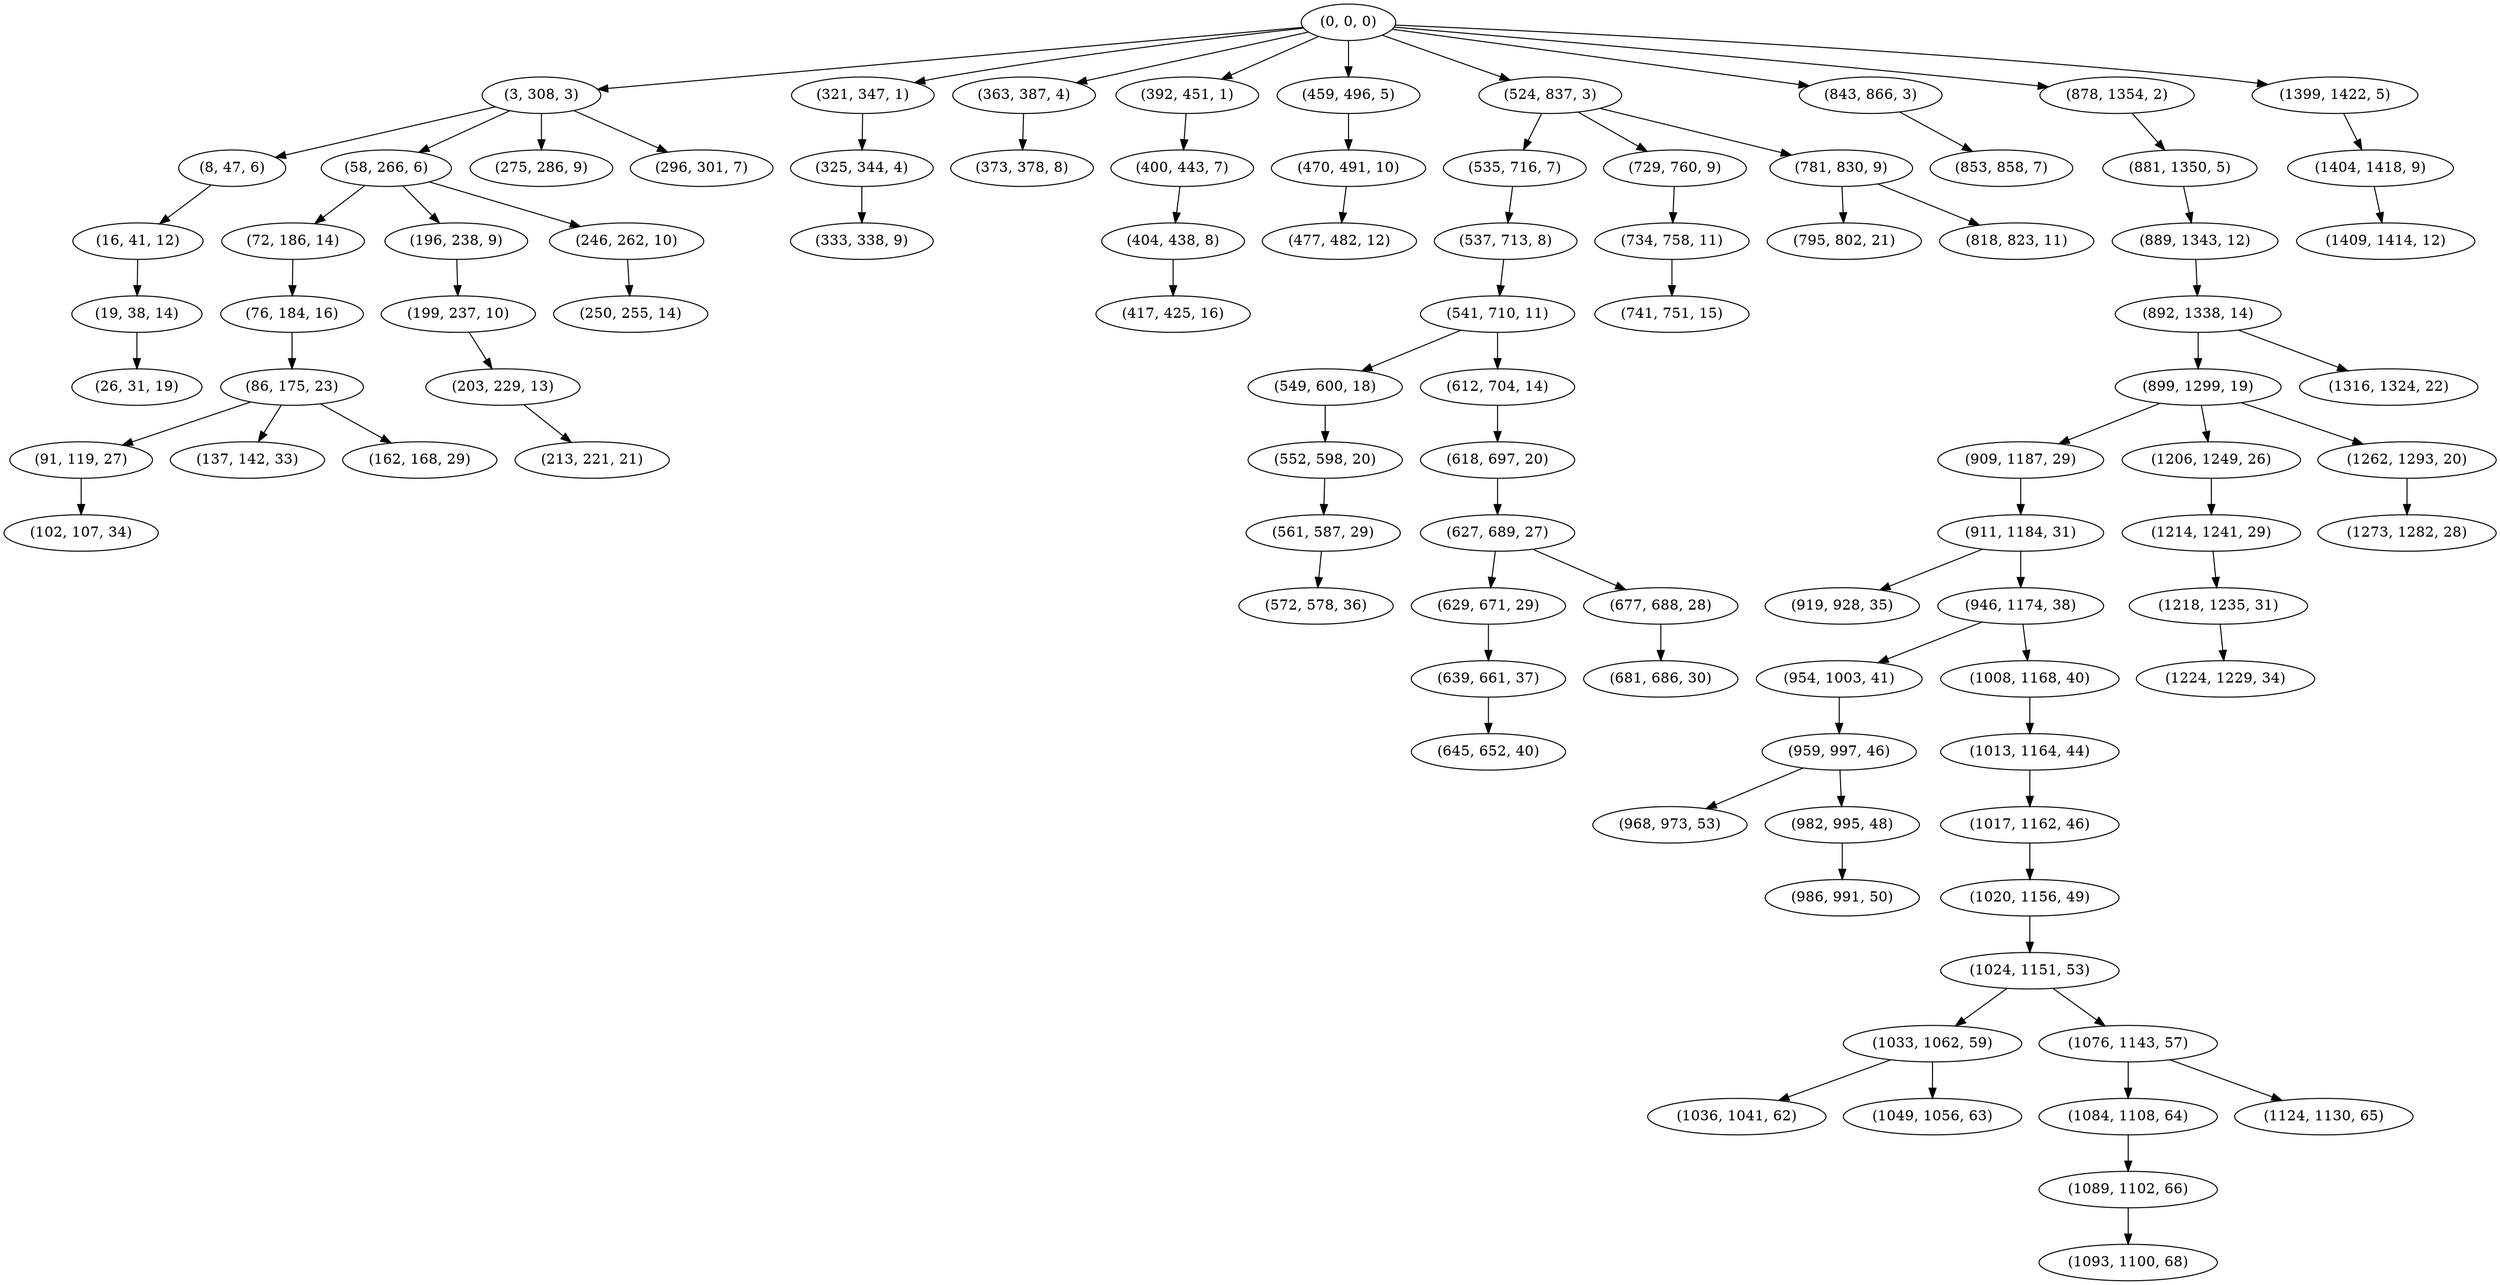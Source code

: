 digraph tree {
    "(0, 0, 0)";
    "(3, 308, 3)";
    "(8, 47, 6)";
    "(16, 41, 12)";
    "(19, 38, 14)";
    "(26, 31, 19)";
    "(58, 266, 6)";
    "(72, 186, 14)";
    "(76, 184, 16)";
    "(86, 175, 23)";
    "(91, 119, 27)";
    "(102, 107, 34)";
    "(137, 142, 33)";
    "(162, 168, 29)";
    "(196, 238, 9)";
    "(199, 237, 10)";
    "(203, 229, 13)";
    "(213, 221, 21)";
    "(246, 262, 10)";
    "(250, 255, 14)";
    "(275, 286, 9)";
    "(296, 301, 7)";
    "(321, 347, 1)";
    "(325, 344, 4)";
    "(333, 338, 9)";
    "(363, 387, 4)";
    "(373, 378, 8)";
    "(392, 451, 1)";
    "(400, 443, 7)";
    "(404, 438, 8)";
    "(417, 425, 16)";
    "(459, 496, 5)";
    "(470, 491, 10)";
    "(477, 482, 12)";
    "(524, 837, 3)";
    "(535, 716, 7)";
    "(537, 713, 8)";
    "(541, 710, 11)";
    "(549, 600, 18)";
    "(552, 598, 20)";
    "(561, 587, 29)";
    "(572, 578, 36)";
    "(612, 704, 14)";
    "(618, 697, 20)";
    "(627, 689, 27)";
    "(629, 671, 29)";
    "(639, 661, 37)";
    "(645, 652, 40)";
    "(677, 688, 28)";
    "(681, 686, 30)";
    "(729, 760, 9)";
    "(734, 758, 11)";
    "(741, 751, 15)";
    "(781, 830, 9)";
    "(795, 802, 21)";
    "(818, 823, 11)";
    "(843, 866, 3)";
    "(853, 858, 7)";
    "(878, 1354, 2)";
    "(881, 1350, 5)";
    "(889, 1343, 12)";
    "(892, 1338, 14)";
    "(899, 1299, 19)";
    "(909, 1187, 29)";
    "(911, 1184, 31)";
    "(919, 928, 35)";
    "(946, 1174, 38)";
    "(954, 1003, 41)";
    "(959, 997, 46)";
    "(968, 973, 53)";
    "(982, 995, 48)";
    "(986, 991, 50)";
    "(1008, 1168, 40)";
    "(1013, 1164, 44)";
    "(1017, 1162, 46)";
    "(1020, 1156, 49)";
    "(1024, 1151, 53)";
    "(1033, 1062, 59)";
    "(1036, 1041, 62)";
    "(1049, 1056, 63)";
    "(1076, 1143, 57)";
    "(1084, 1108, 64)";
    "(1089, 1102, 66)";
    "(1093, 1100, 68)";
    "(1124, 1130, 65)";
    "(1206, 1249, 26)";
    "(1214, 1241, 29)";
    "(1218, 1235, 31)";
    "(1224, 1229, 34)";
    "(1262, 1293, 20)";
    "(1273, 1282, 28)";
    "(1316, 1324, 22)";
    "(1399, 1422, 5)";
    "(1404, 1418, 9)";
    "(1409, 1414, 12)";
    "(0, 0, 0)" -> "(3, 308, 3)";
    "(0, 0, 0)" -> "(321, 347, 1)";
    "(0, 0, 0)" -> "(363, 387, 4)";
    "(0, 0, 0)" -> "(392, 451, 1)";
    "(0, 0, 0)" -> "(459, 496, 5)";
    "(0, 0, 0)" -> "(524, 837, 3)";
    "(0, 0, 0)" -> "(843, 866, 3)";
    "(0, 0, 0)" -> "(878, 1354, 2)";
    "(0, 0, 0)" -> "(1399, 1422, 5)";
    "(3, 308, 3)" -> "(8, 47, 6)";
    "(3, 308, 3)" -> "(58, 266, 6)";
    "(3, 308, 3)" -> "(275, 286, 9)";
    "(3, 308, 3)" -> "(296, 301, 7)";
    "(8, 47, 6)" -> "(16, 41, 12)";
    "(16, 41, 12)" -> "(19, 38, 14)";
    "(19, 38, 14)" -> "(26, 31, 19)";
    "(58, 266, 6)" -> "(72, 186, 14)";
    "(58, 266, 6)" -> "(196, 238, 9)";
    "(58, 266, 6)" -> "(246, 262, 10)";
    "(72, 186, 14)" -> "(76, 184, 16)";
    "(76, 184, 16)" -> "(86, 175, 23)";
    "(86, 175, 23)" -> "(91, 119, 27)";
    "(86, 175, 23)" -> "(137, 142, 33)";
    "(86, 175, 23)" -> "(162, 168, 29)";
    "(91, 119, 27)" -> "(102, 107, 34)";
    "(196, 238, 9)" -> "(199, 237, 10)";
    "(199, 237, 10)" -> "(203, 229, 13)";
    "(203, 229, 13)" -> "(213, 221, 21)";
    "(246, 262, 10)" -> "(250, 255, 14)";
    "(321, 347, 1)" -> "(325, 344, 4)";
    "(325, 344, 4)" -> "(333, 338, 9)";
    "(363, 387, 4)" -> "(373, 378, 8)";
    "(392, 451, 1)" -> "(400, 443, 7)";
    "(400, 443, 7)" -> "(404, 438, 8)";
    "(404, 438, 8)" -> "(417, 425, 16)";
    "(459, 496, 5)" -> "(470, 491, 10)";
    "(470, 491, 10)" -> "(477, 482, 12)";
    "(524, 837, 3)" -> "(535, 716, 7)";
    "(524, 837, 3)" -> "(729, 760, 9)";
    "(524, 837, 3)" -> "(781, 830, 9)";
    "(535, 716, 7)" -> "(537, 713, 8)";
    "(537, 713, 8)" -> "(541, 710, 11)";
    "(541, 710, 11)" -> "(549, 600, 18)";
    "(541, 710, 11)" -> "(612, 704, 14)";
    "(549, 600, 18)" -> "(552, 598, 20)";
    "(552, 598, 20)" -> "(561, 587, 29)";
    "(561, 587, 29)" -> "(572, 578, 36)";
    "(612, 704, 14)" -> "(618, 697, 20)";
    "(618, 697, 20)" -> "(627, 689, 27)";
    "(627, 689, 27)" -> "(629, 671, 29)";
    "(627, 689, 27)" -> "(677, 688, 28)";
    "(629, 671, 29)" -> "(639, 661, 37)";
    "(639, 661, 37)" -> "(645, 652, 40)";
    "(677, 688, 28)" -> "(681, 686, 30)";
    "(729, 760, 9)" -> "(734, 758, 11)";
    "(734, 758, 11)" -> "(741, 751, 15)";
    "(781, 830, 9)" -> "(795, 802, 21)";
    "(781, 830, 9)" -> "(818, 823, 11)";
    "(843, 866, 3)" -> "(853, 858, 7)";
    "(878, 1354, 2)" -> "(881, 1350, 5)";
    "(881, 1350, 5)" -> "(889, 1343, 12)";
    "(889, 1343, 12)" -> "(892, 1338, 14)";
    "(892, 1338, 14)" -> "(899, 1299, 19)";
    "(892, 1338, 14)" -> "(1316, 1324, 22)";
    "(899, 1299, 19)" -> "(909, 1187, 29)";
    "(899, 1299, 19)" -> "(1206, 1249, 26)";
    "(899, 1299, 19)" -> "(1262, 1293, 20)";
    "(909, 1187, 29)" -> "(911, 1184, 31)";
    "(911, 1184, 31)" -> "(919, 928, 35)";
    "(911, 1184, 31)" -> "(946, 1174, 38)";
    "(946, 1174, 38)" -> "(954, 1003, 41)";
    "(946, 1174, 38)" -> "(1008, 1168, 40)";
    "(954, 1003, 41)" -> "(959, 997, 46)";
    "(959, 997, 46)" -> "(968, 973, 53)";
    "(959, 997, 46)" -> "(982, 995, 48)";
    "(982, 995, 48)" -> "(986, 991, 50)";
    "(1008, 1168, 40)" -> "(1013, 1164, 44)";
    "(1013, 1164, 44)" -> "(1017, 1162, 46)";
    "(1017, 1162, 46)" -> "(1020, 1156, 49)";
    "(1020, 1156, 49)" -> "(1024, 1151, 53)";
    "(1024, 1151, 53)" -> "(1033, 1062, 59)";
    "(1024, 1151, 53)" -> "(1076, 1143, 57)";
    "(1033, 1062, 59)" -> "(1036, 1041, 62)";
    "(1033, 1062, 59)" -> "(1049, 1056, 63)";
    "(1076, 1143, 57)" -> "(1084, 1108, 64)";
    "(1076, 1143, 57)" -> "(1124, 1130, 65)";
    "(1084, 1108, 64)" -> "(1089, 1102, 66)";
    "(1089, 1102, 66)" -> "(1093, 1100, 68)";
    "(1206, 1249, 26)" -> "(1214, 1241, 29)";
    "(1214, 1241, 29)" -> "(1218, 1235, 31)";
    "(1218, 1235, 31)" -> "(1224, 1229, 34)";
    "(1262, 1293, 20)" -> "(1273, 1282, 28)";
    "(1399, 1422, 5)" -> "(1404, 1418, 9)";
    "(1404, 1418, 9)" -> "(1409, 1414, 12)";
}
